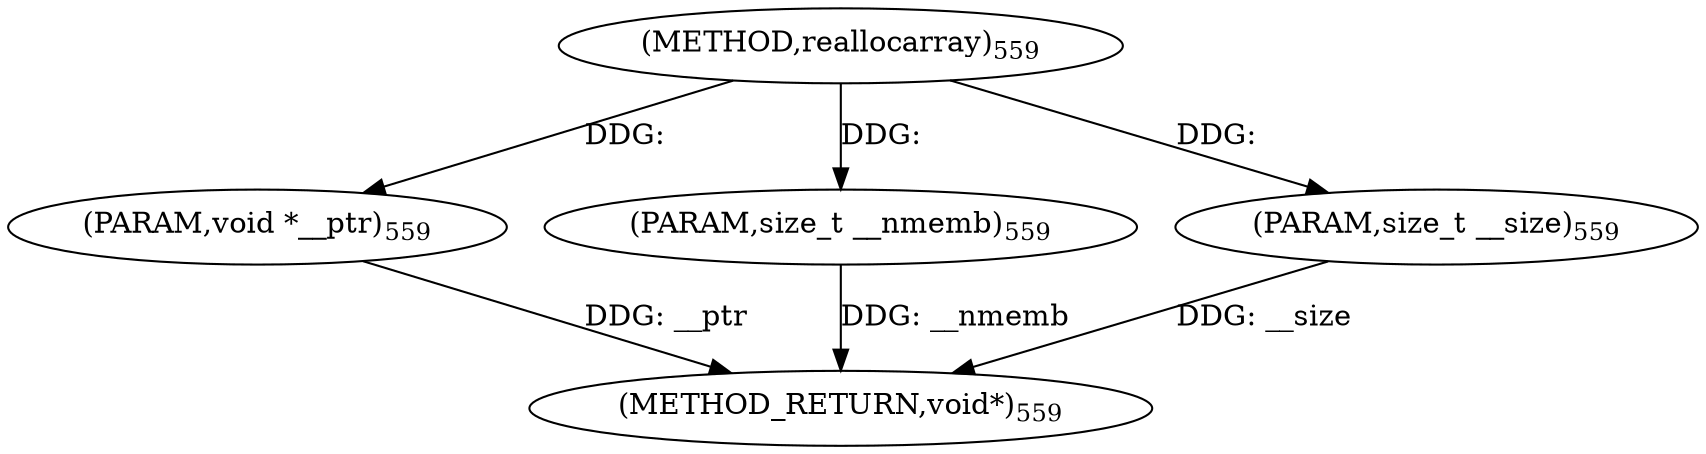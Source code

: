 digraph "reallocarray" {  
"21802" [label = <(METHOD,reallocarray)<SUB>559</SUB>> ]
"21806" [label = <(METHOD_RETURN,void*)<SUB>559</SUB>> ]
"21803" [label = <(PARAM,void *__ptr)<SUB>559</SUB>> ]
"21804" [label = <(PARAM,size_t __nmemb)<SUB>559</SUB>> ]
"21805" [label = <(PARAM,size_t __size)<SUB>559</SUB>> ]
  "21803" -> "21806"  [ label = "DDG: __ptr"] 
  "21804" -> "21806"  [ label = "DDG: __nmemb"] 
  "21805" -> "21806"  [ label = "DDG: __size"] 
  "21802" -> "21803"  [ label = "DDG: "] 
  "21802" -> "21804"  [ label = "DDG: "] 
  "21802" -> "21805"  [ label = "DDG: "] 
}

